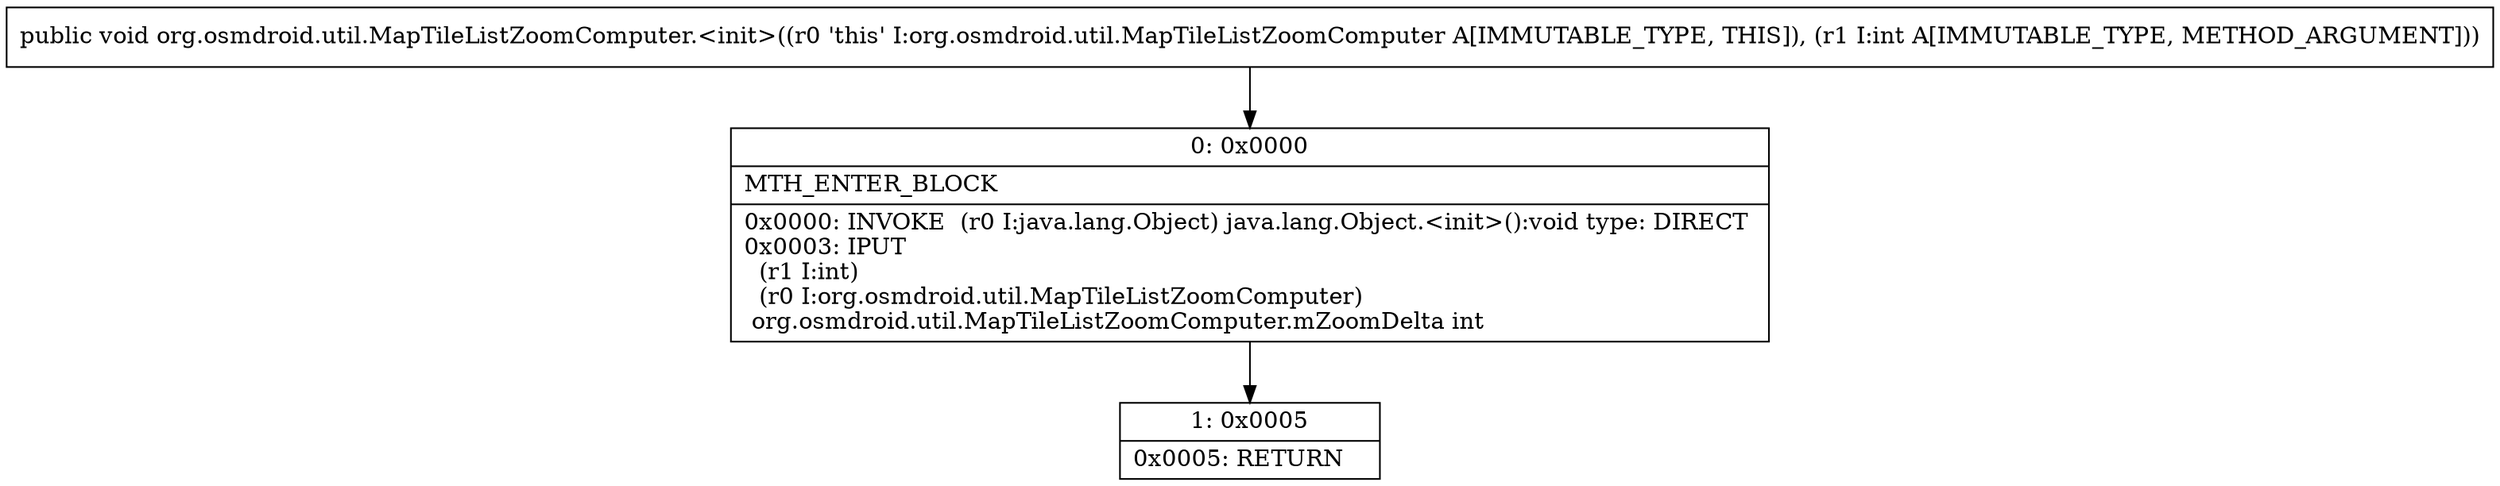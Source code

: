 digraph "CFG fororg.osmdroid.util.MapTileListZoomComputer.\<init\>(I)V" {
Node_0 [shape=record,label="{0\:\ 0x0000|MTH_ENTER_BLOCK\l|0x0000: INVOKE  (r0 I:java.lang.Object) java.lang.Object.\<init\>():void type: DIRECT \l0x0003: IPUT  \l  (r1 I:int)\l  (r0 I:org.osmdroid.util.MapTileListZoomComputer)\l org.osmdroid.util.MapTileListZoomComputer.mZoomDelta int \l}"];
Node_1 [shape=record,label="{1\:\ 0x0005|0x0005: RETURN   \l}"];
MethodNode[shape=record,label="{public void org.osmdroid.util.MapTileListZoomComputer.\<init\>((r0 'this' I:org.osmdroid.util.MapTileListZoomComputer A[IMMUTABLE_TYPE, THIS]), (r1 I:int A[IMMUTABLE_TYPE, METHOD_ARGUMENT])) }"];
MethodNode -> Node_0;
Node_0 -> Node_1;
}

